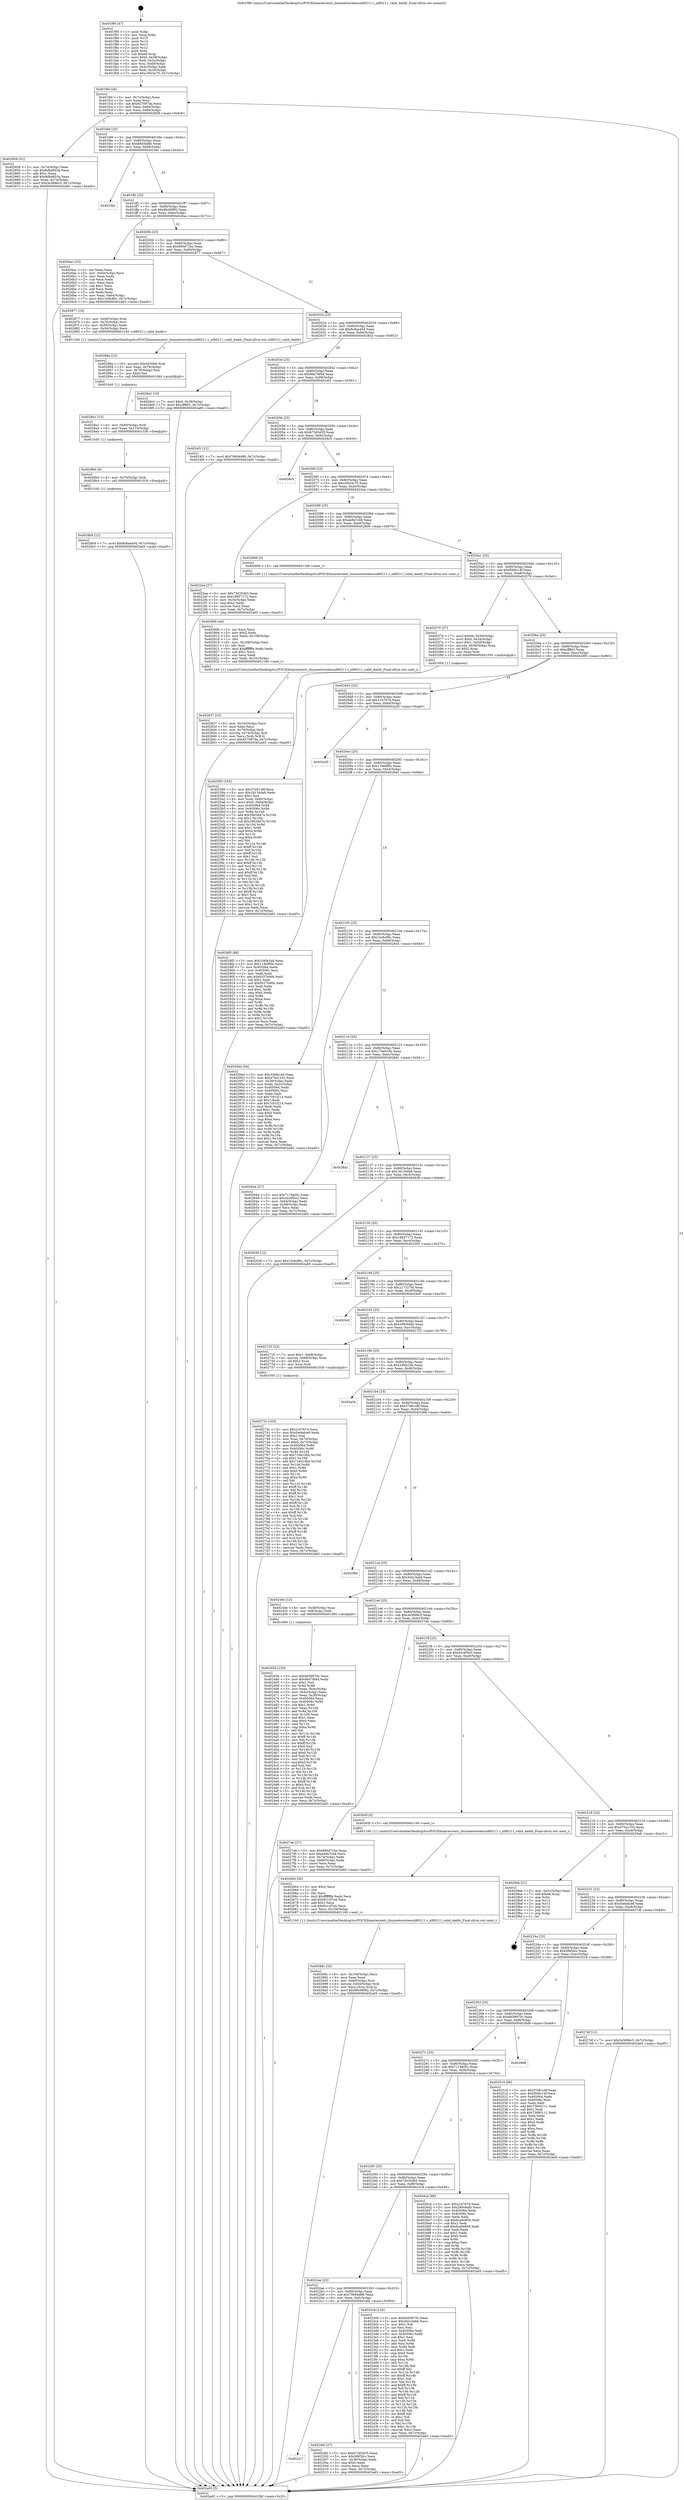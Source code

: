 digraph "0x401f90" {
  label = "0x401f90 (/mnt/c/Users/mathe/Desktop/tcc/POCII/binaries/extr_linuxnetwirelessnl80211.c_nl80211_valid_4addr_Final-ollvm.out::main(0))"
  labelloc = "t"
  node[shape=record]

  Entry [label="",width=0.3,height=0.3,shape=circle,fillcolor=black,style=filled]
  "0x401fbf" [label="{
     0x401fbf [26]\l
     | [instrs]\l
     &nbsp;&nbsp;0x401fbf \<+3\>: mov -0x7c(%rbp),%eax\l
     &nbsp;&nbsp;0x401fc2 \<+2\>: mov %eax,%ecx\l
     &nbsp;&nbsp;0x401fc4 \<+6\>: sub $0x827097da,%ecx\l
     &nbsp;&nbsp;0x401fca \<+3\>: mov %eax,-0x80(%rbp)\l
     &nbsp;&nbsp;0x401fcd \<+6\>: mov %ecx,-0x84(%rbp)\l
     &nbsp;&nbsp;0x401fd3 \<+6\>: je 0000000000402858 \<main+0x8c8\>\l
  }"]
  "0x402858" [label="{
     0x402858 [31]\l
     | [instrs]\l
     &nbsp;&nbsp;0x402858 \<+3\>: mov -0x74(%rbp),%eax\l
     &nbsp;&nbsp;0x40285b \<+5\>: sub $0x8dbd853a,%eax\l
     &nbsp;&nbsp;0x402860 \<+3\>: add $0x1,%eax\l
     &nbsp;&nbsp;0x402863 \<+5\>: add $0x8dbd853a,%eax\l
     &nbsp;&nbsp;0x402868 \<+3\>: mov %eax,-0x74(%rbp)\l
     &nbsp;&nbsp;0x40286b \<+7\>: movl $0x3e3696c5,-0x7c(%rbp)\l
     &nbsp;&nbsp;0x402872 \<+5\>: jmp 0000000000402a65 \<main+0xad5\>\l
  }"]
  "0x401fd9" [label="{
     0x401fd9 [25]\l
     | [instrs]\l
     &nbsp;&nbsp;0x401fd9 \<+5\>: jmp 0000000000401fde \<main+0x4e\>\l
     &nbsp;&nbsp;0x401fde \<+3\>: mov -0x80(%rbp),%eax\l
     &nbsp;&nbsp;0x401fe1 \<+5\>: sub $0x8845fa6b,%eax\l
     &nbsp;&nbsp;0x401fe6 \<+6\>: mov %eax,-0x88(%rbp)\l
     &nbsp;&nbsp;0x401fec \<+6\>: je 00000000004023bc \<main+0x42c\>\l
  }"]
  Exit [label="",width=0.3,height=0.3,shape=circle,fillcolor=black,style=filled,peripheries=2]
  "0x4023bc" [label="{
     0x4023bc\l
  }", style=dashed]
  "0x401ff2" [label="{
     0x401ff2 [25]\l
     | [instrs]\l
     &nbsp;&nbsp;0x401ff2 \<+5\>: jmp 0000000000401ff7 \<main+0x67\>\l
     &nbsp;&nbsp;0x401ff7 \<+3\>: mov -0x80(%rbp),%eax\l
     &nbsp;&nbsp;0x401ffa \<+5\>: sub $0x88c09f92,%eax\l
     &nbsp;&nbsp;0x401fff \<+6\>: mov %eax,-0x8c(%rbp)\l
     &nbsp;&nbsp;0x402005 \<+6\>: je 00000000004026ac \<main+0x71c\>\l
  }"]
  "0x4028b9" [label="{
     0x4028b9 [12]\l
     | [instrs]\l
     &nbsp;&nbsp;0x4028b9 \<+7\>: movl $0x8c8ae404,-0x7c(%rbp)\l
     &nbsp;&nbsp;0x4028c0 \<+5\>: jmp 0000000000402a65 \<main+0xad5\>\l
  }"]
  "0x4026ac" [label="{
     0x4026ac [33]\l
     | [instrs]\l
     &nbsp;&nbsp;0x4026ac \<+2\>: xor %eax,%eax\l
     &nbsp;&nbsp;0x4026ae \<+3\>: mov -0x64(%rbp),%ecx\l
     &nbsp;&nbsp;0x4026b1 \<+2\>: mov %eax,%edx\l
     &nbsp;&nbsp;0x4026b3 \<+2\>: sub %ecx,%edx\l
     &nbsp;&nbsp;0x4026b5 \<+2\>: mov %eax,%ecx\l
     &nbsp;&nbsp;0x4026b7 \<+3\>: sub $0x1,%ecx\l
     &nbsp;&nbsp;0x4026ba \<+2\>: add %ecx,%edx\l
     &nbsp;&nbsp;0x4026bc \<+2\>: sub %edx,%eax\l
     &nbsp;&nbsp;0x4026be \<+3\>: mov %eax,-0x64(%rbp)\l
     &nbsp;&nbsp;0x4026c1 \<+7\>: movl $0x13c6c86c,-0x7c(%rbp)\l
     &nbsp;&nbsp;0x4026c8 \<+5\>: jmp 0000000000402a65 \<main+0xad5\>\l
  }"]
  "0x40200b" [label="{
     0x40200b [25]\l
     | [instrs]\l
     &nbsp;&nbsp;0x40200b \<+5\>: jmp 0000000000402010 \<main+0x80\>\l
     &nbsp;&nbsp;0x402010 \<+3\>: mov -0x80(%rbp),%eax\l
     &nbsp;&nbsp;0x402013 \<+5\>: sub $0x890d71be,%eax\l
     &nbsp;&nbsp;0x402018 \<+6\>: mov %eax,-0x90(%rbp)\l
     &nbsp;&nbsp;0x40201e \<+6\>: je 0000000000402877 \<main+0x8e7\>\l
  }"]
  "0x4028b0" [label="{
     0x4028b0 [9]\l
     | [instrs]\l
     &nbsp;&nbsp;0x4028b0 \<+4\>: mov -0x70(%rbp),%rdi\l
     &nbsp;&nbsp;0x4028b4 \<+5\>: call 0000000000401030 \<free@plt\>\l
     | [calls]\l
     &nbsp;&nbsp;0x401030 \{1\} (unknown)\l
  }"]
  "0x402877" [label="{
     0x402877 [19]\l
     | [instrs]\l
     &nbsp;&nbsp;0x402877 \<+4\>: mov -0x60(%rbp),%rdi\l
     &nbsp;&nbsp;0x40287b \<+4\>: mov -0x70(%rbp),%rsi\l
     &nbsp;&nbsp;0x40287f \<+3\>: mov -0x50(%rbp),%edx\l
     &nbsp;&nbsp;0x402882 \<+3\>: mov -0x54(%rbp),%ecx\l
     &nbsp;&nbsp;0x402885 \<+5\>: call 0000000000401240 \<nl80211_valid_4addr\>\l
     | [calls]\l
     &nbsp;&nbsp;0x401240 \{1\} (/mnt/c/Users/mathe/Desktop/tcc/POCII/binaries/extr_linuxnetwirelessnl80211.c_nl80211_valid_4addr_Final-ollvm.out::nl80211_valid_4addr)\l
  }"]
  "0x402024" [label="{
     0x402024 [25]\l
     | [instrs]\l
     &nbsp;&nbsp;0x402024 \<+5\>: jmp 0000000000402029 \<main+0x99\>\l
     &nbsp;&nbsp;0x402029 \<+3\>: mov -0x80(%rbp),%eax\l
     &nbsp;&nbsp;0x40202c \<+5\>: sub $0x8c8ae404,%eax\l
     &nbsp;&nbsp;0x402031 \<+6\>: mov %eax,-0x94(%rbp)\l
     &nbsp;&nbsp;0x402037 \<+6\>: je 00000000004028e2 \<main+0x952\>\l
  }"]
  "0x4028a1" [label="{
     0x4028a1 [15]\l
     | [instrs]\l
     &nbsp;&nbsp;0x4028a1 \<+4\>: mov -0x60(%rbp),%rdi\l
     &nbsp;&nbsp;0x4028a5 \<+6\>: mov %eax,-0x110(%rbp)\l
     &nbsp;&nbsp;0x4028ab \<+5\>: call 0000000000401030 \<free@plt\>\l
     | [calls]\l
     &nbsp;&nbsp;0x401030 \{1\} (unknown)\l
  }"]
  "0x4028e2" [label="{
     0x4028e2 [19]\l
     | [instrs]\l
     &nbsp;&nbsp;0x4028e2 \<+7\>: movl $0x0,-0x38(%rbp)\l
     &nbsp;&nbsp;0x4028e9 \<+7\>: movl $0xcff863,-0x7c(%rbp)\l
     &nbsp;&nbsp;0x4028f0 \<+5\>: jmp 0000000000402a65 \<main+0xad5\>\l
  }"]
  "0x40203d" [label="{
     0x40203d [25]\l
     | [instrs]\l
     &nbsp;&nbsp;0x40203d \<+5\>: jmp 0000000000402042 \<main+0xb2\>\l
     &nbsp;&nbsp;0x402042 \<+3\>: mov -0x80(%rbp),%eax\l
     &nbsp;&nbsp;0x402045 \<+5\>: sub $0x9bd76f44,%eax\l
     &nbsp;&nbsp;0x40204a \<+6\>: mov %eax,-0x98(%rbp)\l
     &nbsp;&nbsp;0x402050 \<+6\>: je 00000000004024f1 \<main+0x561\>\l
  }"]
  "0x40288a" [label="{
     0x40288a [23]\l
     | [instrs]\l
     &nbsp;&nbsp;0x40288a \<+10\>: movabs $0x4030b6,%rdi\l
     &nbsp;&nbsp;0x402894 \<+3\>: mov %eax,-0x78(%rbp)\l
     &nbsp;&nbsp;0x402897 \<+3\>: mov -0x78(%rbp),%esi\l
     &nbsp;&nbsp;0x40289a \<+2\>: mov $0x0,%al\l
     &nbsp;&nbsp;0x40289c \<+5\>: call 0000000000401040 \<printf@plt\>\l
     | [calls]\l
     &nbsp;&nbsp;0x401040 \{1\} (unknown)\l
  }"]
  "0x4024f1" [label="{
     0x4024f1 [12]\l
     | [instrs]\l
     &nbsp;&nbsp;0x4024f1 \<+7\>: movl $0x79694d86,-0x7c(%rbp)\l
     &nbsp;&nbsp;0x4024f8 \<+5\>: jmp 0000000000402a65 \<main+0xad5\>\l
  }"]
  "0x402056" [label="{
     0x402056 [25]\l
     | [instrs]\l
     &nbsp;&nbsp;0x402056 \<+5\>: jmp 000000000040205b \<main+0xcb\>\l
     &nbsp;&nbsp;0x40205b \<+3\>: mov -0x80(%rbp),%eax\l
     &nbsp;&nbsp;0x40205e \<+5\>: sub $0xb7263d35,%eax\l
     &nbsp;&nbsp;0x402063 \<+6\>: mov %eax,-0x9c(%rbp)\l
     &nbsp;&nbsp;0x402069 \<+6\>: je 00000000004028c5 \<main+0x935\>\l
  }"]
  "0x402837" [label="{
     0x402837 [33]\l
     | [instrs]\l
     &nbsp;&nbsp;0x402837 \<+6\>: mov -0x10c(%rbp),%ecx\l
     &nbsp;&nbsp;0x40283d \<+3\>: imul %eax,%ecx\l
     &nbsp;&nbsp;0x402840 \<+4\>: mov -0x70(%rbp),%rdi\l
     &nbsp;&nbsp;0x402844 \<+4\>: movslq -0x74(%rbp),%r8\l
     &nbsp;&nbsp;0x402848 \<+4\>: mov %ecx,(%rdi,%r8,4)\l
     &nbsp;&nbsp;0x40284c \<+7\>: movl $0x827097da,-0x7c(%rbp)\l
     &nbsp;&nbsp;0x402853 \<+5\>: jmp 0000000000402a65 \<main+0xad5\>\l
  }"]
  "0x4028c5" [label="{
     0x4028c5\l
  }", style=dashed]
  "0x40206f" [label="{
     0x40206f [25]\l
     | [instrs]\l
     &nbsp;&nbsp;0x40206f \<+5\>: jmp 0000000000402074 \<main+0xe4\>\l
     &nbsp;&nbsp;0x402074 \<+3\>: mov -0x80(%rbp),%eax\l
     &nbsp;&nbsp;0x402077 \<+5\>: sub $0xc5624c70,%eax\l
     &nbsp;&nbsp;0x40207c \<+6\>: mov %eax,-0xa0(%rbp)\l
     &nbsp;&nbsp;0x402082 \<+6\>: je 00000000004022ea \<main+0x35a\>\l
  }"]
  "0x40280b" [label="{
     0x40280b [44]\l
     | [instrs]\l
     &nbsp;&nbsp;0x40280b \<+2\>: xor %ecx,%ecx\l
     &nbsp;&nbsp;0x40280d \<+5\>: mov $0x2,%edx\l
     &nbsp;&nbsp;0x402812 \<+6\>: mov %edx,-0x108(%rbp)\l
     &nbsp;&nbsp;0x402818 \<+1\>: cltd\l
     &nbsp;&nbsp;0x402819 \<+6\>: mov -0x108(%rbp),%esi\l
     &nbsp;&nbsp;0x40281f \<+2\>: idiv %esi\l
     &nbsp;&nbsp;0x402821 \<+6\>: imul $0xfffffffe,%edx,%edx\l
     &nbsp;&nbsp;0x402827 \<+3\>: sub $0x1,%ecx\l
     &nbsp;&nbsp;0x40282a \<+2\>: sub %ecx,%edx\l
     &nbsp;&nbsp;0x40282c \<+6\>: mov %edx,-0x10c(%rbp)\l
     &nbsp;&nbsp;0x402832 \<+5\>: call 0000000000401160 \<next_i\>\l
     | [calls]\l
     &nbsp;&nbsp;0x401160 \{1\} (/mnt/c/Users/mathe/Desktop/tcc/POCII/binaries/extr_linuxnetwirelessnl80211.c_nl80211_valid_4addr_Final-ollvm.out::next_i)\l
  }"]
  "0x4022ea" [label="{
     0x4022ea [27]\l
     | [instrs]\l
     &nbsp;&nbsp;0x4022ea \<+5\>: mov $0x73035d63,%eax\l
     &nbsp;&nbsp;0x4022ef \<+5\>: mov $0x18857172,%ecx\l
     &nbsp;&nbsp;0x4022f4 \<+3\>: mov -0x34(%rbp),%edx\l
     &nbsp;&nbsp;0x4022f7 \<+3\>: cmp $0x2,%edx\l
     &nbsp;&nbsp;0x4022fa \<+3\>: cmovne %ecx,%eax\l
     &nbsp;&nbsp;0x4022fd \<+3\>: mov %eax,-0x7c(%rbp)\l
     &nbsp;&nbsp;0x402300 \<+5\>: jmp 0000000000402a65 \<main+0xad5\>\l
  }"]
  "0x402088" [label="{
     0x402088 [25]\l
     | [instrs]\l
     &nbsp;&nbsp;0x402088 \<+5\>: jmp 000000000040208d \<main+0xfd\>\l
     &nbsp;&nbsp;0x40208d \<+3\>: mov -0x80(%rbp),%eax\l
     &nbsp;&nbsp;0x402090 \<+5\>: sub $0xee9a7c48,%eax\l
     &nbsp;&nbsp;0x402095 \<+6\>: mov %eax,-0xa4(%rbp)\l
     &nbsp;&nbsp;0x40209b \<+6\>: je 0000000000402806 \<main+0x876\>\l
  }"]
  "0x402a65" [label="{
     0x402a65 [5]\l
     | [instrs]\l
     &nbsp;&nbsp;0x402a65 \<+5\>: jmp 0000000000401fbf \<main+0x2f\>\l
  }"]
  "0x401f90" [label="{
     0x401f90 [47]\l
     | [instrs]\l
     &nbsp;&nbsp;0x401f90 \<+1\>: push %rbp\l
     &nbsp;&nbsp;0x401f91 \<+3\>: mov %rsp,%rbp\l
     &nbsp;&nbsp;0x401f94 \<+2\>: push %r15\l
     &nbsp;&nbsp;0x401f96 \<+2\>: push %r14\l
     &nbsp;&nbsp;0x401f98 \<+2\>: push %r13\l
     &nbsp;&nbsp;0x401f9a \<+2\>: push %r12\l
     &nbsp;&nbsp;0x401f9c \<+1\>: push %rbx\l
     &nbsp;&nbsp;0x401f9d \<+7\>: sub $0xe8,%rsp\l
     &nbsp;&nbsp;0x401fa4 \<+7\>: movl $0x0,-0x38(%rbp)\l
     &nbsp;&nbsp;0x401fab \<+3\>: mov %edi,-0x3c(%rbp)\l
     &nbsp;&nbsp;0x401fae \<+4\>: mov %rsi,-0x48(%rbp)\l
     &nbsp;&nbsp;0x401fb2 \<+3\>: mov -0x3c(%rbp),%edi\l
     &nbsp;&nbsp;0x401fb5 \<+3\>: mov %edi,-0x34(%rbp)\l
     &nbsp;&nbsp;0x401fb8 \<+7\>: movl $0xc5624c70,-0x7c(%rbp)\l
  }"]
  "0x40273c" [label="{
     0x40273c [163]\l
     | [instrs]\l
     &nbsp;&nbsp;0x40273c \<+5\>: mov $0x21b7674,%ecx\l
     &nbsp;&nbsp;0x402741 \<+5\>: mov $0x5eebdce6,%edx\l
     &nbsp;&nbsp;0x402746 \<+3\>: mov $0x1,%sil\l
     &nbsp;&nbsp;0x402749 \<+4\>: mov %rax,-0x70(%rbp)\l
     &nbsp;&nbsp;0x40274d \<+7\>: movl $0x0,-0x74(%rbp)\l
     &nbsp;&nbsp;0x402754 \<+8\>: mov 0x405064,%r8d\l
     &nbsp;&nbsp;0x40275c \<+8\>: mov 0x40506c,%r9d\l
     &nbsp;&nbsp;0x402764 \<+3\>: mov %r8d,%r10d\l
     &nbsp;&nbsp;0x402767 \<+7\>: sub $0x716e10b4,%r10d\l
     &nbsp;&nbsp;0x40276e \<+4\>: sub $0x1,%r10d\l
     &nbsp;&nbsp;0x402772 \<+7\>: add $0x716e10b4,%r10d\l
     &nbsp;&nbsp;0x402779 \<+4\>: imul %r10d,%r8d\l
     &nbsp;&nbsp;0x40277d \<+4\>: and $0x1,%r8d\l
     &nbsp;&nbsp;0x402781 \<+4\>: cmp $0x0,%r8d\l
     &nbsp;&nbsp;0x402785 \<+4\>: sete %r11b\l
     &nbsp;&nbsp;0x402789 \<+4\>: cmp $0xa,%r9d\l
     &nbsp;&nbsp;0x40278d \<+3\>: setl %bl\l
     &nbsp;&nbsp;0x402790 \<+3\>: mov %r11b,%r14b\l
     &nbsp;&nbsp;0x402793 \<+4\>: xor $0xff,%r14b\l
     &nbsp;&nbsp;0x402797 \<+3\>: mov %bl,%r15b\l
     &nbsp;&nbsp;0x40279a \<+4\>: xor $0xff,%r15b\l
     &nbsp;&nbsp;0x40279e \<+4\>: xor $0x1,%sil\l
     &nbsp;&nbsp;0x4027a2 \<+3\>: mov %r14b,%r12b\l
     &nbsp;&nbsp;0x4027a5 \<+4\>: and $0xff,%r12b\l
     &nbsp;&nbsp;0x4027a9 \<+3\>: and %sil,%r11b\l
     &nbsp;&nbsp;0x4027ac \<+3\>: mov %r15b,%r13b\l
     &nbsp;&nbsp;0x4027af \<+4\>: and $0xff,%r13b\l
     &nbsp;&nbsp;0x4027b3 \<+3\>: and %sil,%bl\l
     &nbsp;&nbsp;0x4027b6 \<+3\>: or %r11b,%r12b\l
     &nbsp;&nbsp;0x4027b9 \<+3\>: or %bl,%r13b\l
     &nbsp;&nbsp;0x4027bc \<+3\>: xor %r13b,%r12b\l
     &nbsp;&nbsp;0x4027bf \<+3\>: or %r15b,%r14b\l
     &nbsp;&nbsp;0x4027c2 \<+4\>: xor $0xff,%r14b\l
     &nbsp;&nbsp;0x4027c6 \<+4\>: or $0x1,%sil\l
     &nbsp;&nbsp;0x4027ca \<+3\>: and %sil,%r14b\l
     &nbsp;&nbsp;0x4027cd \<+3\>: or %r14b,%r12b\l
     &nbsp;&nbsp;0x4027d0 \<+4\>: test $0x1,%r12b\l
     &nbsp;&nbsp;0x4027d4 \<+3\>: cmovne %edx,%ecx\l
     &nbsp;&nbsp;0x4027d7 \<+3\>: mov %ecx,-0x7c(%rbp)\l
     &nbsp;&nbsp;0x4027da \<+5\>: jmp 0000000000402a65 \<main+0xad5\>\l
  }"]
  "0x402806" [label="{
     0x402806 [5]\l
     | [instrs]\l
     &nbsp;&nbsp;0x402806 \<+5\>: call 0000000000401160 \<next_i\>\l
     | [calls]\l
     &nbsp;&nbsp;0x401160 \{1\} (/mnt/c/Users/mathe/Desktop/tcc/POCII/binaries/extr_linuxnetwirelessnl80211.c_nl80211_valid_4addr_Final-ollvm.out::next_i)\l
  }"]
  "0x4020a1" [label="{
     0x4020a1 [25]\l
     | [instrs]\l
     &nbsp;&nbsp;0x4020a1 \<+5\>: jmp 00000000004020a6 \<main+0x116\>\l
     &nbsp;&nbsp;0x4020a6 \<+3\>: mov -0x80(%rbp),%eax\l
     &nbsp;&nbsp;0x4020a9 \<+5\>: sub $0xf569c14f,%eax\l
     &nbsp;&nbsp;0x4020ae \<+6\>: mov %eax,-0xa8(%rbp)\l
     &nbsp;&nbsp;0x4020b4 \<+6\>: je 0000000000402570 \<main+0x5e0\>\l
  }"]
  "0x40268c" [label="{
     0x40268c [32]\l
     | [instrs]\l
     &nbsp;&nbsp;0x40268c \<+6\>: mov -0x104(%rbp),%ecx\l
     &nbsp;&nbsp;0x402692 \<+3\>: imul %eax,%ecx\l
     &nbsp;&nbsp;0x402695 \<+4\>: mov -0x60(%rbp),%rsi\l
     &nbsp;&nbsp;0x402699 \<+4\>: movslq -0x64(%rbp),%rdi\l
     &nbsp;&nbsp;0x40269d \<+3\>: mov %ecx,(%rsi,%rdi,4)\l
     &nbsp;&nbsp;0x4026a0 \<+7\>: movl $0x88c09f92,-0x7c(%rbp)\l
     &nbsp;&nbsp;0x4026a7 \<+5\>: jmp 0000000000402a65 \<main+0xad5\>\l
  }"]
  "0x402570" [label="{
     0x402570 [37]\l
     | [instrs]\l
     &nbsp;&nbsp;0x402570 \<+7\>: movl $0x64,-0x50(%rbp)\l
     &nbsp;&nbsp;0x402577 \<+7\>: movl $0x0,-0x54(%rbp)\l
     &nbsp;&nbsp;0x40257e \<+7\>: movl $0x1,-0x58(%rbp)\l
     &nbsp;&nbsp;0x402585 \<+4\>: movslq -0x58(%rbp),%rax\l
     &nbsp;&nbsp;0x402589 \<+4\>: shl $0x2,%rax\l
     &nbsp;&nbsp;0x40258d \<+3\>: mov %rax,%rdi\l
     &nbsp;&nbsp;0x402590 \<+5\>: call 0000000000401050 \<malloc@plt\>\l
     | [calls]\l
     &nbsp;&nbsp;0x401050 \{1\} (unknown)\l
  }"]
  "0x4020ba" [label="{
     0x4020ba [25]\l
     | [instrs]\l
     &nbsp;&nbsp;0x4020ba \<+5\>: jmp 00000000004020bf \<main+0x12f\>\l
     &nbsp;&nbsp;0x4020bf \<+3\>: mov -0x80(%rbp),%eax\l
     &nbsp;&nbsp;0x4020c2 \<+5\>: sub $0xcff863,%eax\l
     &nbsp;&nbsp;0x4020c7 \<+6\>: mov %eax,-0xac(%rbp)\l
     &nbsp;&nbsp;0x4020cd \<+6\>: je 00000000004028f5 \<main+0x965\>\l
  }"]
  "0x402664" [label="{
     0x402664 [40]\l
     | [instrs]\l
     &nbsp;&nbsp;0x402664 \<+5\>: mov $0x2,%ecx\l
     &nbsp;&nbsp;0x402669 \<+1\>: cltd\l
     &nbsp;&nbsp;0x40266a \<+2\>: idiv %ecx\l
     &nbsp;&nbsp;0x40266c \<+6\>: imul $0xfffffffe,%edx,%ecx\l
     &nbsp;&nbsp;0x402672 \<+6\>: add $0x9c1cf7a4,%ecx\l
     &nbsp;&nbsp;0x402678 \<+3\>: add $0x1,%ecx\l
     &nbsp;&nbsp;0x40267b \<+6\>: sub $0x9c1cf7a4,%ecx\l
     &nbsp;&nbsp;0x402681 \<+6\>: mov %ecx,-0x104(%rbp)\l
     &nbsp;&nbsp;0x402687 \<+5\>: call 0000000000401160 \<next_i\>\l
     | [calls]\l
     &nbsp;&nbsp;0x401160 \{1\} (/mnt/c/Users/mathe/Desktop/tcc/POCII/binaries/extr_linuxnetwirelessnl80211.c_nl80211_valid_4addr_Final-ollvm.out::next_i)\l
  }"]
  "0x4028f5" [label="{
     0x4028f5 [88]\l
     | [instrs]\l
     &nbsp;&nbsp;0x4028f5 \<+5\>: mov $0x336fa1bb,%eax\l
     &nbsp;&nbsp;0x4028fa \<+5\>: mov $0x119e9f5e,%ecx\l
     &nbsp;&nbsp;0x4028ff \<+7\>: mov 0x405064,%edx\l
     &nbsp;&nbsp;0x402906 \<+7\>: mov 0x40506c,%esi\l
     &nbsp;&nbsp;0x40290d \<+2\>: mov %edx,%edi\l
     &nbsp;&nbsp;0x40290f \<+6\>: add $0x9337b90b,%edi\l
     &nbsp;&nbsp;0x402915 \<+3\>: sub $0x1,%edi\l
     &nbsp;&nbsp;0x402918 \<+6\>: sub $0x9337b90b,%edi\l
     &nbsp;&nbsp;0x40291e \<+3\>: imul %edi,%edx\l
     &nbsp;&nbsp;0x402921 \<+3\>: and $0x1,%edx\l
     &nbsp;&nbsp;0x402924 \<+3\>: cmp $0x0,%edx\l
     &nbsp;&nbsp;0x402927 \<+4\>: sete %r8b\l
     &nbsp;&nbsp;0x40292b \<+3\>: cmp $0xa,%esi\l
     &nbsp;&nbsp;0x40292e \<+4\>: setl %r9b\l
     &nbsp;&nbsp;0x402932 \<+3\>: mov %r8b,%r10b\l
     &nbsp;&nbsp;0x402935 \<+3\>: and %r9b,%r10b\l
     &nbsp;&nbsp;0x402938 \<+3\>: xor %r9b,%r8b\l
     &nbsp;&nbsp;0x40293b \<+3\>: or %r8b,%r10b\l
     &nbsp;&nbsp;0x40293e \<+4\>: test $0x1,%r10b\l
     &nbsp;&nbsp;0x402942 \<+3\>: cmovne %ecx,%eax\l
     &nbsp;&nbsp;0x402945 \<+3\>: mov %eax,-0x7c(%rbp)\l
     &nbsp;&nbsp;0x402948 \<+5\>: jmp 0000000000402a65 \<main+0xad5\>\l
  }"]
  "0x4020d3" [label="{
     0x4020d3 [25]\l
     | [instrs]\l
     &nbsp;&nbsp;0x4020d3 \<+5\>: jmp 00000000004020d8 \<main+0x148\>\l
     &nbsp;&nbsp;0x4020d8 \<+3\>: mov -0x80(%rbp),%eax\l
     &nbsp;&nbsp;0x4020db \<+5\>: sub $0x21b7674,%eax\l
     &nbsp;&nbsp;0x4020e0 \<+6\>: mov %eax,-0xb0(%rbp)\l
     &nbsp;&nbsp;0x4020e6 \<+6\>: je 0000000000402a30 \<main+0xaa0\>\l
  }"]
  "0x402595" [label="{
     0x402595 [163]\l
     | [instrs]\l
     &nbsp;&nbsp;0x402595 \<+5\>: mov $0x37e81c8f,%ecx\l
     &nbsp;&nbsp;0x40259a \<+5\>: mov $0x181340a9,%edx\l
     &nbsp;&nbsp;0x40259f \<+3\>: mov $0x1,%sil\l
     &nbsp;&nbsp;0x4025a2 \<+4\>: mov %rax,-0x60(%rbp)\l
     &nbsp;&nbsp;0x4025a6 \<+7\>: movl $0x0,-0x64(%rbp)\l
     &nbsp;&nbsp;0x4025ad \<+8\>: mov 0x405064,%r8d\l
     &nbsp;&nbsp;0x4025b5 \<+8\>: mov 0x40506c,%r9d\l
     &nbsp;&nbsp;0x4025bd \<+3\>: mov %r8d,%r10d\l
     &nbsp;&nbsp;0x4025c0 \<+7\>: add $0x39d3dd7a,%r10d\l
     &nbsp;&nbsp;0x4025c7 \<+4\>: sub $0x1,%r10d\l
     &nbsp;&nbsp;0x4025cb \<+7\>: sub $0x39d3dd7a,%r10d\l
     &nbsp;&nbsp;0x4025d2 \<+4\>: imul %r10d,%r8d\l
     &nbsp;&nbsp;0x4025d6 \<+4\>: and $0x1,%r8d\l
     &nbsp;&nbsp;0x4025da \<+4\>: cmp $0x0,%r8d\l
     &nbsp;&nbsp;0x4025de \<+4\>: sete %r11b\l
     &nbsp;&nbsp;0x4025e2 \<+4\>: cmp $0xa,%r9d\l
     &nbsp;&nbsp;0x4025e6 \<+3\>: setl %bl\l
     &nbsp;&nbsp;0x4025e9 \<+3\>: mov %r11b,%r14b\l
     &nbsp;&nbsp;0x4025ec \<+4\>: xor $0xff,%r14b\l
     &nbsp;&nbsp;0x4025f0 \<+3\>: mov %bl,%r15b\l
     &nbsp;&nbsp;0x4025f3 \<+4\>: xor $0xff,%r15b\l
     &nbsp;&nbsp;0x4025f7 \<+4\>: xor $0x1,%sil\l
     &nbsp;&nbsp;0x4025fb \<+3\>: mov %r14b,%r12b\l
     &nbsp;&nbsp;0x4025fe \<+4\>: and $0xff,%r12b\l
     &nbsp;&nbsp;0x402602 \<+3\>: and %sil,%r11b\l
     &nbsp;&nbsp;0x402605 \<+3\>: mov %r15b,%r13b\l
     &nbsp;&nbsp;0x402608 \<+4\>: and $0xff,%r13b\l
     &nbsp;&nbsp;0x40260c \<+3\>: and %sil,%bl\l
     &nbsp;&nbsp;0x40260f \<+3\>: or %r11b,%r12b\l
     &nbsp;&nbsp;0x402612 \<+3\>: or %bl,%r13b\l
     &nbsp;&nbsp;0x402615 \<+3\>: xor %r13b,%r12b\l
     &nbsp;&nbsp;0x402618 \<+3\>: or %r15b,%r14b\l
     &nbsp;&nbsp;0x40261b \<+4\>: xor $0xff,%r14b\l
     &nbsp;&nbsp;0x40261f \<+4\>: or $0x1,%sil\l
     &nbsp;&nbsp;0x402623 \<+3\>: and %sil,%r14b\l
     &nbsp;&nbsp;0x402626 \<+3\>: or %r14b,%r12b\l
     &nbsp;&nbsp;0x402629 \<+4\>: test $0x1,%r12b\l
     &nbsp;&nbsp;0x40262d \<+3\>: cmovne %edx,%ecx\l
     &nbsp;&nbsp;0x402630 \<+3\>: mov %ecx,-0x7c(%rbp)\l
     &nbsp;&nbsp;0x402633 \<+5\>: jmp 0000000000402a65 \<main+0xad5\>\l
  }"]
  "0x402a30" [label="{
     0x402a30\l
  }", style=dashed]
  "0x4020ec" [label="{
     0x4020ec [25]\l
     | [instrs]\l
     &nbsp;&nbsp;0x4020ec \<+5\>: jmp 00000000004020f1 \<main+0x161\>\l
     &nbsp;&nbsp;0x4020f1 \<+3\>: mov -0x80(%rbp),%eax\l
     &nbsp;&nbsp;0x4020f4 \<+5\>: sub $0x119e9f5e,%eax\l
     &nbsp;&nbsp;0x4020f9 \<+6\>: mov %eax,-0xb4(%rbp)\l
     &nbsp;&nbsp;0x4020ff \<+6\>: je 000000000040294d \<main+0x9bd\>\l
  }"]
  "0x4022c7" [label="{
     0x4022c7\l
  }", style=dashed]
  "0x40294d" [label="{
     0x40294d [94]\l
     | [instrs]\l
     &nbsp;&nbsp;0x40294d \<+5\>: mov $0x336fa1bb,%eax\l
     &nbsp;&nbsp;0x402952 \<+5\>: mov $0x470a1332,%ecx\l
     &nbsp;&nbsp;0x402957 \<+3\>: mov -0x38(%rbp),%edx\l
     &nbsp;&nbsp;0x40295a \<+3\>: mov %edx,-0x2c(%rbp)\l
     &nbsp;&nbsp;0x40295d \<+7\>: mov 0x405064,%edx\l
     &nbsp;&nbsp;0x402964 \<+7\>: mov 0x40506c,%esi\l
     &nbsp;&nbsp;0x40296b \<+2\>: mov %edx,%edi\l
     &nbsp;&nbsp;0x40296d \<+6\>: sub $0x7c91f214,%edi\l
     &nbsp;&nbsp;0x402973 \<+3\>: sub $0x1,%edi\l
     &nbsp;&nbsp;0x402976 \<+6\>: add $0x7c91f214,%edi\l
     &nbsp;&nbsp;0x40297c \<+3\>: imul %edi,%edx\l
     &nbsp;&nbsp;0x40297f \<+3\>: and $0x1,%edx\l
     &nbsp;&nbsp;0x402982 \<+3\>: cmp $0x0,%edx\l
     &nbsp;&nbsp;0x402985 \<+4\>: sete %r8b\l
     &nbsp;&nbsp;0x402989 \<+3\>: cmp $0xa,%esi\l
     &nbsp;&nbsp;0x40298c \<+4\>: setl %r9b\l
     &nbsp;&nbsp;0x402990 \<+3\>: mov %r8b,%r10b\l
     &nbsp;&nbsp;0x402993 \<+3\>: and %r9b,%r10b\l
     &nbsp;&nbsp;0x402996 \<+3\>: xor %r9b,%r8b\l
     &nbsp;&nbsp;0x402999 \<+3\>: or %r8b,%r10b\l
     &nbsp;&nbsp;0x40299c \<+4\>: test $0x1,%r10b\l
     &nbsp;&nbsp;0x4029a0 \<+3\>: cmovne %ecx,%eax\l
     &nbsp;&nbsp;0x4029a3 \<+3\>: mov %eax,-0x7c(%rbp)\l
     &nbsp;&nbsp;0x4029a6 \<+5\>: jmp 0000000000402a65 \<main+0xad5\>\l
  }"]
  "0x402105" [label="{
     0x402105 [25]\l
     | [instrs]\l
     &nbsp;&nbsp;0x402105 \<+5\>: jmp 000000000040210a \<main+0x17a\>\l
     &nbsp;&nbsp;0x40210a \<+3\>: mov -0x80(%rbp),%eax\l
     &nbsp;&nbsp;0x40210d \<+5\>: sub $0x13c6c86c,%eax\l
     &nbsp;&nbsp;0x402112 \<+6\>: mov %eax,-0xb8(%rbp)\l
     &nbsp;&nbsp;0x402118 \<+6\>: je 0000000000402644 \<main+0x6b4\>\l
  }"]
  "0x4024fd" [label="{
     0x4024fd [27]\l
     | [instrs]\l
     &nbsp;&nbsp;0x4024fd \<+5\>: mov $0xb7263d35,%eax\l
     &nbsp;&nbsp;0x402502 \<+5\>: mov $0x5f6f2fcc,%ecx\l
     &nbsp;&nbsp;0x402507 \<+3\>: mov -0x30(%rbp),%edx\l
     &nbsp;&nbsp;0x40250a \<+3\>: cmp $0x0,%edx\l
     &nbsp;&nbsp;0x40250d \<+3\>: cmove %ecx,%eax\l
     &nbsp;&nbsp;0x402510 \<+3\>: mov %eax,-0x7c(%rbp)\l
     &nbsp;&nbsp;0x402513 \<+5\>: jmp 0000000000402a65 \<main+0xad5\>\l
  }"]
  "0x402644" [label="{
     0x402644 [27]\l
     | [instrs]\l
     &nbsp;&nbsp;0x402644 \<+5\>: mov $0x7119a05c,%eax\l
     &nbsp;&nbsp;0x402649 \<+5\>: mov $0x42c9f5e3,%ecx\l
     &nbsp;&nbsp;0x40264e \<+3\>: mov -0x64(%rbp),%edx\l
     &nbsp;&nbsp;0x402651 \<+3\>: cmp -0x58(%rbp),%edx\l
     &nbsp;&nbsp;0x402654 \<+3\>: cmovl %ecx,%eax\l
     &nbsp;&nbsp;0x402657 \<+3\>: mov %eax,-0x7c(%rbp)\l
     &nbsp;&nbsp;0x40265a \<+5\>: jmp 0000000000402a65 \<main+0xad5\>\l
  }"]
  "0x40211e" [label="{
     0x40211e [25]\l
     | [instrs]\l
     &nbsp;&nbsp;0x40211e \<+5\>: jmp 0000000000402123 \<main+0x193\>\l
     &nbsp;&nbsp;0x402123 \<+3\>: mov -0x80(%rbp),%eax\l
     &nbsp;&nbsp;0x402126 \<+5\>: sub $0x17de618e,%eax\l
     &nbsp;&nbsp;0x40212b \<+6\>: mov %eax,-0xbc(%rbp)\l
     &nbsp;&nbsp;0x402131 \<+6\>: je 00000000004028d1 \<main+0x941\>\l
  }"]
  "0x40245b" [label="{
     0x40245b [150]\l
     | [instrs]\l
     &nbsp;&nbsp;0x40245b \<+5\>: mov $0x6659970c,%ecx\l
     &nbsp;&nbsp;0x402460 \<+5\>: mov $0x9bd76f44,%edx\l
     &nbsp;&nbsp;0x402465 \<+3\>: mov $0x1,%sil\l
     &nbsp;&nbsp;0x402468 \<+3\>: xor %r8d,%r8d\l
     &nbsp;&nbsp;0x40246b \<+3\>: mov %eax,-0x4c(%rbp)\l
     &nbsp;&nbsp;0x40246e \<+3\>: mov -0x4c(%rbp),%eax\l
     &nbsp;&nbsp;0x402471 \<+3\>: mov %eax,-0x30(%rbp)\l
     &nbsp;&nbsp;0x402474 \<+7\>: mov 0x405064,%eax\l
     &nbsp;&nbsp;0x40247b \<+8\>: mov 0x40506c,%r9d\l
     &nbsp;&nbsp;0x402483 \<+4\>: sub $0x1,%r8d\l
     &nbsp;&nbsp;0x402487 \<+3\>: mov %eax,%r10d\l
     &nbsp;&nbsp;0x40248a \<+3\>: add %r8d,%r10d\l
     &nbsp;&nbsp;0x40248d \<+4\>: imul %r10d,%eax\l
     &nbsp;&nbsp;0x402491 \<+3\>: and $0x1,%eax\l
     &nbsp;&nbsp;0x402494 \<+3\>: cmp $0x0,%eax\l
     &nbsp;&nbsp;0x402497 \<+4\>: sete %r11b\l
     &nbsp;&nbsp;0x40249b \<+4\>: cmp $0xa,%r9d\l
     &nbsp;&nbsp;0x40249f \<+3\>: setl %bl\l
     &nbsp;&nbsp;0x4024a2 \<+3\>: mov %r11b,%r14b\l
     &nbsp;&nbsp;0x4024a5 \<+4\>: xor $0xff,%r14b\l
     &nbsp;&nbsp;0x4024a9 \<+3\>: mov %bl,%r15b\l
     &nbsp;&nbsp;0x4024ac \<+4\>: xor $0xff,%r15b\l
     &nbsp;&nbsp;0x4024b0 \<+4\>: xor $0x0,%sil\l
     &nbsp;&nbsp;0x4024b4 \<+3\>: mov %r14b,%r12b\l
     &nbsp;&nbsp;0x4024b7 \<+4\>: and $0x0,%r12b\l
     &nbsp;&nbsp;0x4024bb \<+3\>: and %sil,%r11b\l
     &nbsp;&nbsp;0x4024be \<+3\>: mov %r15b,%r13b\l
     &nbsp;&nbsp;0x4024c1 \<+4\>: and $0x0,%r13b\l
     &nbsp;&nbsp;0x4024c5 \<+3\>: and %sil,%bl\l
     &nbsp;&nbsp;0x4024c8 \<+3\>: or %r11b,%r12b\l
     &nbsp;&nbsp;0x4024cb \<+3\>: or %bl,%r13b\l
     &nbsp;&nbsp;0x4024ce \<+3\>: xor %r13b,%r12b\l
     &nbsp;&nbsp;0x4024d1 \<+3\>: or %r15b,%r14b\l
     &nbsp;&nbsp;0x4024d4 \<+4\>: xor $0xff,%r14b\l
     &nbsp;&nbsp;0x4024d8 \<+4\>: or $0x0,%sil\l
     &nbsp;&nbsp;0x4024dc \<+3\>: and %sil,%r14b\l
     &nbsp;&nbsp;0x4024df \<+3\>: or %r14b,%r12b\l
     &nbsp;&nbsp;0x4024e2 \<+4\>: test $0x1,%r12b\l
     &nbsp;&nbsp;0x4024e6 \<+3\>: cmovne %edx,%ecx\l
     &nbsp;&nbsp;0x4024e9 \<+3\>: mov %ecx,-0x7c(%rbp)\l
     &nbsp;&nbsp;0x4024ec \<+5\>: jmp 0000000000402a65 \<main+0xad5\>\l
  }"]
  "0x4028d1" [label="{
     0x4028d1\l
  }", style=dashed]
  "0x402137" [label="{
     0x402137 [25]\l
     | [instrs]\l
     &nbsp;&nbsp;0x402137 \<+5\>: jmp 000000000040213c \<main+0x1ac\>\l
     &nbsp;&nbsp;0x40213c \<+3\>: mov -0x80(%rbp),%eax\l
     &nbsp;&nbsp;0x40213f \<+5\>: sub $0x181340a9,%eax\l
     &nbsp;&nbsp;0x402144 \<+6\>: mov %eax,-0xc0(%rbp)\l
     &nbsp;&nbsp;0x40214a \<+6\>: je 0000000000402638 \<main+0x6a8\>\l
  }"]
  "0x4022ae" [label="{
     0x4022ae [25]\l
     | [instrs]\l
     &nbsp;&nbsp;0x4022ae \<+5\>: jmp 00000000004022b3 \<main+0x323\>\l
     &nbsp;&nbsp;0x4022b3 \<+3\>: mov -0x80(%rbp),%eax\l
     &nbsp;&nbsp;0x4022b6 \<+5\>: sub $0x79694d86,%eax\l
     &nbsp;&nbsp;0x4022bb \<+6\>: mov %eax,-0xfc(%rbp)\l
     &nbsp;&nbsp;0x4022c1 \<+6\>: je 00000000004024fd \<main+0x56d\>\l
  }"]
  "0x402638" [label="{
     0x402638 [12]\l
     | [instrs]\l
     &nbsp;&nbsp;0x402638 \<+7\>: movl $0x13c6c86c,-0x7c(%rbp)\l
     &nbsp;&nbsp;0x40263f \<+5\>: jmp 0000000000402a65 \<main+0xad5\>\l
  }"]
  "0x402150" [label="{
     0x402150 [25]\l
     | [instrs]\l
     &nbsp;&nbsp;0x402150 \<+5\>: jmp 0000000000402155 \<main+0x1c5\>\l
     &nbsp;&nbsp;0x402155 \<+3\>: mov -0x80(%rbp),%eax\l
     &nbsp;&nbsp;0x402158 \<+5\>: sub $0x18857172,%eax\l
     &nbsp;&nbsp;0x40215d \<+6\>: mov %eax,-0xc4(%rbp)\l
     &nbsp;&nbsp;0x402163 \<+6\>: je 0000000000402305 \<main+0x375\>\l
  }"]
  "0x4023c8" [label="{
     0x4023c8 [134]\l
     | [instrs]\l
     &nbsp;&nbsp;0x4023c8 \<+5\>: mov $0x6659970c,%eax\l
     &nbsp;&nbsp;0x4023cd \<+5\>: mov $0x3d2c3eb6,%ecx\l
     &nbsp;&nbsp;0x4023d2 \<+2\>: mov $0x1,%dl\l
     &nbsp;&nbsp;0x4023d4 \<+2\>: xor %esi,%esi\l
     &nbsp;&nbsp;0x4023d6 \<+7\>: mov 0x405064,%edi\l
     &nbsp;&nbsp;0x4023dd \<+8\>: mov 0x40506c,%r8d\l
     &nbsp;&nbsp;0x4023e5 \<+3\>: sub $0x1,%esi\l
     &nbsp;&nbsp;0x4023e8 \<+3\>: mov %edi,%r9d\l
     &nbsp;&nbsp;0x4023eb \<+3\>: add %esi,%r9d\l
     &nbsp;&nbsp;0x4023ee \<+4\>: imul %r9d,%edi\l
     &nbsp;&nbsp;0x4023f2 \<+3\>: and $0x1,%edi\l
     &nbsp;&nbsp;0x4023f5 \<+3\>: cmp $0x0,%edi\l
     &nbsp;&nbsp;0x4023f8 \<+4\>: sete %r10b\l
     &nbsp;&nbsp;0x4023fc \<+4\>: cmp $0xa,%r8d\l
     &nbsp;&nbsp;0x402400 \<+4\>: setl %r11b\l
     &nbsp;&nbsp;0x402404 \<+3\>: mov %r10b,%bl\l
     &nbsp;&nbsp;0x402407 \<+3\>: xor $0xff,%bl\l
     &nbsp;&nbsp;0x40240a \<+3\>: mov %r11b,%r14b\l
     &nbsp;&nbsp;0x40240d \<+4\>: xor $0xff,%r14b\l
     &nbsp;&nbsp;0x402411 \<+3\>: xor $0x1,%dl\l
     &nbsp;&nbsp;0x402414 \<+3\>: mov %bl,%r15b\l
     &nbsp;&nbsp;0x402417 \<+4\>: and $0xff,%r15b\l
     &nbsp;&nbsp;0x40241b \<+3\>: and %dl,%r10b\l
     &nbsp;&nbsp;0x40241e \<+3\>: mov %r14b,%r12b\l
     &nbsp;&nbsp;0x402421 \<+4\>: and $0xff,%r12b\l
     &nbsp;&nbsp;0x402425 \<+3\>: and %dl,%r11b\l
     &nbsp;&nbsp;0x402428 \<+3\>: or %r10b,%r15b\l
     &nbsp;&nbsp;0x40242b \<+3\>: or %r11b,%r12b\l
     &nbsp;&nbsp;0x40242e \<+3\>: xor %r12b,%r15b\l
     &nbsp;&nbsp;0x402431 \<+3\>: or %r14b,%bl\l
     &nbsp;&nbsp;0x402434 \<+3\>: xor $0xff,%bl\l
     &nbsp;&nbsp;0x402437 \<+3\>: or $0x1,%dl\l
     &nbsp;&nbsp;0x40243a \<+2\>: and %dl,%bl\l
     &nbsp;&nbsp;0x40243c \<+3\>: or %bl,%r15b\l
     &nbsp;&nbsp;0x40243f \<+4\>: test $0x1,%r15b\l
     &nbsp;&nbsp;0x402443 \<+3\>: cmovne %ecx,%eax\l
     &nbsp;&nbsp;0x402446 \<+3\>: mov %eax,-0x7c(%rbp)\l
     &nbsp;&nbsp;0x402449 \<+5\>: jmp 0000000000402a65 \<main+0xad5\>\l
  }"]
  "0x402305" [label="{
     0x402305\l
  }", style=dashed]
  "0x402169" [label="{
     0x402169 [25]\l
     | [instrs]\l
     &nbsp;&nbsp;0x402169 \<+5\>: jmp 000000000040216e \<main+0x1de\>\l
     &nbsp;&nbsp;0x40216e \<+3\>: mov -0x80(%rbp),%eax\l
     &nbsp;&nbsp;0x402171 \<+5\>: sub $0x217327f4,%eax\l
     &nbsp;&nbsp;0x402176 \<+6\>: mov %eax,-0xc8(%rbp)\l
     &nbsp;&nbsp;0x40217c \<+6\>: je 00000000004029c0 \<main+0xa30\>\l
  }"]
  "0x402295" [label="{
     0x402295 [25]\l
     | [instrs]\l
     &nbsp;&nbsp;0x402295 \<+5\>: jmp 000000000040229a \<main+0x30a\>\l
     &nbsp;&nbsp;0x40229a \<+3\>: mov -0x80(%rbp),%eax\l
     &nbsp;&nbsp;0x40229d \<+5\>: sub $0x73035d63,%eax\l
     &nbsp;&nbsp;0x4022a2 \<+6\>: mov %eax,-0xf8(%rbp)\l
     &nbsp;&nbsp;0x4022a8 \<+6\>: je 00000000004023c8 \<main+0x438\>\l
  }"]
  "0x4029c0" [label="{
     0x4029c0\l
  }", style=dashed]
  "0x402182" [label="{
     0x402182 [25]\l
     | [instrs]\l
     &nbsp;&nbsp;0x402182 \<+5\>: jmp 0000000000402187 \<main+0x1f7\>\l
     &nbsp;&nbsp;0x402187 \<+3\>: mov -0x80(%rbp),%eax\l
     &nbsp;&nbsp;0x40218a \<+5\>: sub $0x299c6ddc,%eax\l
     &nbsp;&nbsp;0x40218f \<+6\>: mov %eax,-0xcc(%rbp)\l
     &nbsp;&nbsp;0x402195 \<+6\>: je 0000000000402725 \<main+0x795\>\l
  }"]
  "0x4026cd" [label="{
     0x4026cd [88]\l
     | [instrs]\l
     &nbsp;&nbsp;0x4026cd \<+5\>: mov $0x21b7674,%eax\l
     &nbsp;&nbsp;0x4026d2 \<+5\>: mov $0x299c6ddc,%ecx\l
     &nbsp;&nbsp;0x4026d7 \<+7\>: mov 0x405064,%edx\l
     &nbsp;&nbsp;0x4026de \<+7\>: mov 0x40506c,%esi\l
     &nbsp;&nbsp;0x4026e5 \<+2\>: mov %edx,%edi\l
     &nbsp;&nbsp;0x4026e7 \<+6\>: sub $0x6ce0e858,%edi\l
     &nbsp;&nbsp;0x4026ed \<+3\>: sub $0x1,%edi\l
     &nbsp;&nbsp;0x4026f0 \<+6\>: add $0x6ce0e858,%edi\l
     &nbsp;&nbsp;0x4026f6 \<+3\>: imul %edi,%edx\l
     &nbsp;&nbsp;0x4026f9 \<+3\>: and $0x1,%edx\l
     &nbsp;&nbsp;0x4026fc \<+3\>: cmp $0x0,%edx\l
     &nbsp;&nbsp;0x4026ff \<+4\>: sete %r8b\l
     &nbsp;&nbsp;0x402703 \<+3\>: cmp $0xa,%esi\l
     &nbsp;&nbsp;0x402706 \<+4\>: setl %r9b\l
     &nbsp;&nbsp;0x40270a \<+3\>: mov %r8b,%r10b\l
     &nbsp;&nbsp;0x40270d \<+3\>: and %r9b,%r10b\l
     &nbsp;&nbsp;0x402710 \<+3\>: xor %r9b,%r8b\l
     &nbsp;&nbsp;0x402713 \<+3\>: or %r8b,%r10b\l
     &nbsp;&nbsp;0x402716 \<+4\>: test $0x1,%r10b\l
     &nbsp;&nbsp;0x40271a \<+3\>: cmovne %ecx,%eax\l
     &nbsp;&nbsp;0x40271d \<+3\>: mov %eax,-0x7c(%rbp)\l
     &nbsp;&nbsp;0x402720 \<+5\>: jmp 0000000000402a65 \<main+0xad5\>\l
  }"]
  "0x402725" [label="{
     0x402725 [23]\l
     | [instrs]\l
     &nbsp;&nbsp;0x402725 \<+7\>: movl $0x1,-0x68(%rbp)\l
     &nbsp;&nbsp;0x40272c \<+4\>: movslq -0x68(%rbp),%rax\l
     &nbsp;&nbsp;0x402730 \<+4\>: shl $0x2,%rax\l
     &nbsp;&nbsp;0x402734 \<+3\>: mov %rax,%rdi\l
     &nbsp;&nbsp;0x402737 \<+5\>: call 0000000000401050 \<malloc@plt\>\l
     | [calls]\l
     &nbsp;&nbsp;0x401050 \{1\} (unknown)\l
  }"]
  "0x40219b" [label="{
     0x40219b [25]\l
     | [instrs]\l
     &nbsp;&nbsp;0x40219b \<+5\>: jmp 00000000004021a0 \<main+0x210\>\l
     &nbsp;&nbsp;0x4021a0 \<+3\>: mov -0x80(%rbp),%eax\l
     &nbsp;&nbsp;0x4021a3 \<+5\>: sub $0x336fa1bb,%eax\l
     &nbsp;&nbsp;0x4021a8 \<+6\>: mov %eax,-0xd0(%rbp)\l
     &nbsp;&nbsp;0x4021ae \<+6\>: je 0000000000402a5e \<main+0xace\>\l
  }"]
  "0x40227c" [label="{
     0x40227c [25]\l
     | [instrs]\l
     &nbsp;&nbsp;0x40227c \<+5\>: jmp 0000000000402281 \<main+0x2f1\>\l
     &nbsp;&nbsp;0x402281 \<+3\>: mov -0x80(%rbp),%eax\l
     &nbsp;&nbsp;0x402284 \<+5\>: sub $0x7119a05c,%eax\l
     &nbsp;&nbsp;0x402289 \<+6\>: mov %eax,-0xf4(%rbp)\l
     &nbsp;&nbsp;0x40228f \<+6\>: je 00000000004026cd \<main+0x73d\>\l
  }"]
  "0x402a5e" [label="{
     0x402a5e\l
  }", style=dashed]
  "0x4021b4" [label="{
     0x4021b4 [25]\l
     | [instrs]\l
     &nbsp;&nbsp;0x4021b4 \<+5\>: jmp 00000000004021b9 \<main+0x229\>\l
     &nbsp;&nbsp;0x4021b9 \<+3\>: mov -0x80(%rbp),%eax\l
     &nbsp;&nbsp;0x4021bc \<+5\>: sub $0x37e81c8f,%eax\l
     &nbsp;&nbsp;0x4021c1 \<+6\>: mov %eax,-0xd4(%rbp)\l
     &nbsp;&nbsp;0x4021c7 \<+6\>: je 00000000004029f4 \<main+0xa64\>\l
  }"]
  "0x4029d8" [label="{
     0x4029d8\l
  }", style=dashed]
  "0x4029f4" [label="{
     0x4029f4\l
  }", style=dashed]
  "0x4021cd" [label="{
     0x4021cd [25]\l
     | [instrs]\l
     &nbsp;&nbsp;0x4021cd \<+5\>: jmp 00000000004021d2 \<main+0x242\>\l
     &nbsp;&nbsp;0x4021d2 \<+3\>: mov -0x80(%rbp),%eax\l
     &nbsp;&nbsp;0x4021d5 \<+5\>: sub $0x3d2c3eb6,%eax\l
     &nbsp;&nbsp;0x4021da \<+6\>: mov %eax,-0xd8(%rbp)\l
     &nbsp;&nbsp;0x4021e0 \<+6\>: je 000000000040244e \<main+0x4be\>\l
  }"]
  "0x402263" [label="{
     0x402263 [25]\l
     | [instrs]\l
     &nbsp;&nbsp;0x402263 \<+5\>: jmp 0000000000402268 \<main+0x2d8\>\l
     &nbsp;&nbsp;0x402268 \<+3\>: mov -0x80(%rbp),%eax\l
     &nbsp;&nbsp;0x40226b \<+5\>: sub $0x6659970c,%eax\l
     &nbsp;&nbsp;0x402270 \<+6\>: mov %eax,-0xf0(%rbp)\l
     &nbsp;&nbsp;0x402276 \<+6\>: je 00000000004029d8 \<main+0xa48\>\l
  }"]
  "0x40244e" [label="{
     0x40244e [13]\l
     | [instrs]\l
     &nbsp;&nbsp;0x40244e \<+4\>: mov -0x48(%rbp),%rax\l
     &nbsp;&nbsp;0x402452 \<+4\>: mov 0x8(%rax),%rdi\l
     &nbsp;&nbsp;0x402456 \<+5\>: call 0000000000401060 \<atoi@plt\>\l
     | [calls]\l
     &nbsp;&nbsp;0x401060 \{1\} (unknown)\l
  }"]
  "0x4021e6" [label="{
     0x4021e6 [25]\l
     | [instrs]\l
     &nbsp;&nbsp;0x4021e6 \<+5\>: jmp 00000000004021eb \<main+0x25b\>\l
     &nbsp;&nbsp;0x4021eb \<+3\>: mov -0x80(%rbp),%eax\l
     &nbsp;&nbsp;0x4021ee \<+5\>: sub $0x3e3696c5,%eax\l
     &nbsp;&nbsp;0x4021f3 \<+6\>: mov %eax,-0xdc(%rbp)\l
     &nbsp;&nbsp;0x4021f9 \<+6\>: je 00000000004027eb \<main+0x85b\>\l
  }"]
  "0x402518" [label="{
     0x402518 [88]\l
     | [instrs]\l
     &nbsp;&nbsp;0x402518 \<+5\>: mov $0x37e81c8f,%eax\l
     &nbsp;&nbsp;0x40251d \<+5\>: mov $0xf569c14f,%ecx\l
     &nbsp;&nbsp;0x402522 \<+7\>: mov 0x405064,%edx\l
     &nbsp;&nbsp;0x402529 \<+7\>: mov 0x40506c,%esi\l
     &nbsp;&nbsp;0x402530 \<+2\>: mov %edx,%edi\l
     &nbsp;&nbsp;0x402532 \<+6\>: add $0x73695111,%edi\l
     &nbsp;&nbsp;0x402538 \<+3\>: sub $0x1,%edi\l
     &nbsp;&nbsp;0x40253b \<+6\>: sub $0x73695111,%edi\l
     &nbsp;&nbsp;0x402541 \<+3\>: imul %edi,%edx\l
     &nbsp;&nbsp;0x402544 \<+3\>: and $0x1,%edx\l
     &nbsp;&nbsp;0x402547 \<+3\>: cmp $0x0,%edx\l
     &nbsp;&nbsp;0x40254a \<+4\>: sete %r8b\l
     &nbsp;&nbsp;0x40254e \<+3\>: cmp $0xa,%esi\l
     &nbsp;&nbsp;0x402551 \<+4\>: setl %r9b\l
     &nbsp;&nbsp;0x402555 \<+3\>: mov %r8b,%r10b\l
     &nbsp;&nbsp;0x402558 \<+3\>: and %r9b,%r10b\l
     &nbsp;&nbsp;0x40255b \<+3\>: xor %r9b,%r8b\l
     &nbsp;&nbsp;0x40255e \<+3\>: or %r8b,%r10b\l
     &nbsp;&nbsp;0x402561 \<+4\>: test $0x1,%r10b\l
     &nbsp;&nbsp;0x402565 \<+3\>: cmovne %ecx,%eax\l
     &nbsp;&nbsp;0x402568 \<+3\>: mov %eax,-0x7c(%rbp)\l
     &nbsp;&nbsp;0x40256b \<+5\>: jmp 0000000000402a65 \<main+0xad5\>\l
  }"]
  "0x4027eb" [label="{
     0x4027eb [27]\l
     | [instrs]\l
     &nbsp;&nbsp;0x4027eb \<+5\>: mov $0x890d71be,%eax\l
     &nbsp;&nbsp;0x4027f0 \<+5\>: mov $0xee9a7c48,%ecx\l
     &nbsp;&nbsp;0x4027f5 \<+3\>: mov -0x74(%rbp),%edx\l
     &nbsp;&nbsp;0x4027f8 \<+3\>: cmp -0x68(%rbp),%edx\l
     &nbsp;&nbsp;0x4027fb \<+3\>: cmovl %ecx,%eax\l
     &nbsp;&nbsp;0x4027fe \<+3\>: mov %eax,-0x7c(%rbp)\l
     &nbsp;&nbsp;0x402801 \<+5\>: jmp 0000000000402a65 \<main+0xad5\>\l
  }"]
  "0x4021ff" [label="{
     0x4021ff [25]\l
     | [instrs]\l
     &nbsp;&nbsp;0x4021ff \<+5\>: jmp 0000000000402204 \<main+0x274\>\l
     &nbsp;&nbsp;0x402204 \<+3\>: mov -0x80(%rbp),%eax\l
     &nbsp;&nbsp;0x402207 \<+5\>: sub $0x42c9f5e3,%eax\l
     &nbsp;&nbsp;0x40220c \<+6\>: mov %eax,-0xe0(%rbp)\l
     &nbsp;&nbsp;0x402212 \<+6\>: je 000000000040265f \<main+0x6cf\>\l
  }"]
  "0x40224a" [label="{
     0x40224a [25]\l
     | [instrs]\l
     &nbsp;&nbsp;0x40224a \<+5\>: jmp 000000000040224f \<main+0x2bf\>\l
     &nbsp;&nbsp;0x40224f \<+3\>: mov -0x80(%rbp),%eax\l
     &nbsp;&nbsp;0x402252 \<+5\>: sub $0x5f6f2fcc,%eax\l
     &nbsp;&nbsp;0x402257 \<+6\>: mov %eax,-0xec(%rbp)\l
     &nbsp;&nbsp;0x40225d \<+6\>: je 0000000000402518 \<main+0x588\>\l
  }"]
  "0x40265f" [label="{
     0x40265f [5]\l
     | [instrs]\l
     &nbsp;&nbsp;0x40265f \<+5\>: call 0000000000401160 \<next_i\>\l
     | [calls]\l
     &nbsp;&nbsp;0x401160 \{1\} (/mnt/c/Users/mathe/Desktop/tcc/POCII/binaries/extr_linuxnetwirelessnl80211.c_nl80211_valid_4addr_Final-ollvm.out::next_i)\l
  }"]
  "0x402218" [label="{
     0x402218 [25]\l
     | [instrs]\l
     &nbsp;&nbsp;0x402218 \<+5\>: jmp 000000000040221d \<main+0x28d\>\l
     &nbsp;&nbsp;0x40221d \<+3\>: mov -0x80(%rbp),%eax\l
     &nbsp;&nbsp;0x402220 \<+5\>: sub $0x470a1332,%eax\l
     &nbsp;&nbsp;0x402225 \<+6\>: mov %eax,-0xe4(%rbp)\l
     &nbsp;&nbsp;0x40222b \<+6\>: je 00000000004029ab \<main+0xa1b\>\l
  }"]
  "0x4027df" [label="{
     0x4027df [12]\l
     | [instrs]\l
     &nbsp;&nbsp;0x4027df \<+7\>: movl $0x3e3696c5,-0x7c(%rbp)\l
     &nbsp;&nbsp;0x4027e6 \<+5\>: jmp 0000000000402a65 \<main+0xad5\>\l
  }"]
  "0x4029ab" [label="{
     0x4029ab [21]\l
     | [instrs]\l
     &nbsp;&nbsp;0x4029ab \<+3\>: mov -0x2c(%rbp),%eax\l
     &nbsp;&nbsp;0x4029ae \<+7\>: add $0xe8,%rsp\l
     &nbsp;&nbsp;0x4029b5 \<+1\>: pop %rbx\l
     &nbsp;&nbsp;0x4029b6 \<+2\>: pop %r12\l
     &nbsp;&nbsp;0x4029b8 \<+2\>: pop %r13\l
     &nbsp;&nbsp;0x4029ba \<+2\>: pop %r14\l
     &nbsp;&nbsp;0x4029bc \<+2\>: pop %r15\l
     &nbsp;&nbsp;0x4029be \<+1\>: pop %rbp\l
     &nbsp;&nbsp;0x4029bf \<+1\>: ret\l
  }"]
  "0x402231" [label="{
     0x402231 [25]\l
     | [instrs]\l
     &nbsp;&nbsp;0x402231 \<+5\>: jmp 0000000000402236 \<main+0x2a6\>\l
     &nbsp;&nbsp;0x402236 \<+3\>: mov -0x80(%rbp),%eax\l
     &nbsp;&nbsp;0x402239 \<+5\>: sub $0x5eebdce6,%eax\l
     &nbsp;&nbsp;0x40223e \<+6\>: mov %eax,-0xe8(%rbp)\l
     &nbsp;&nbsp;0x402244 \<+6\>: je 00000000004027df \<main+0x84f\>\l
  }"]
  Entry -> "0x401f90" [label=" 1"]
  "0x401fbf" -> "0x402858" [label=" 1"]
  "0x401fbf" -> "0x401fd9" [label=" 23"]
  "0x4029ab" -> Exit [label=" 1"]
  "0x401fd9" -> "0x4023bc" [label=" 0"]
  "0x401fd9" -> "0x401ff2" [label=" 23"]
  "0x40294d" -> "0x402a65" [label=" 1"]
  "0x401ff2" -> "0x4026ac" [label=" 1"]
  "0x401ff2" -> "0x40200b" [label=" 22"]
  "0x4028f5" -> "0x402a65" [label=" 1"]
  "0x40200b" -> "0x402877" [label=" 1"]
  "0x40200b" -> "0x402024" [label=" 21"]
  "0x4028e2" -> "0x402a65" [label=" 1"]
  "0x402024" -> "0x4028e2" [label=" 1"]
  "0x402024" -> "0x40203d" [label=" 20"]
  "0x4028b9" -> "0x402a65" [label=" 1"]
  "0x40203d" -> "0x4024f1" [label=" 1"]
  "0x40203d" -> "0x402056" [label=" 19"]
  "0x4028b0" -> "0x4028b9" [label=" 1"]
  "0x402056" -> "0x4028c5" [label=" 0"]
  "0x402056" -> "0x40206f" [label=" 19"]
  "0x4028a1" -> "0x4028b0" [label=" 1"]
  "0x40206f" -> "0x4022ea" [label=" 1"]
  "0x40206f" -> "0x402088" [label=" 18"]
  "0x4022ea" -> "0x402a65" [label=" 1"]
  "0x401f90" -> "0x401fbf" [label=" 1"]
  "0x402a65" -> "0x401fbf" [label=" 23"]
  "0x40288a" -> "0x4028a1" [label=" 1"]
  "0x402088" -> "0x402806" [label=" 1"]
  "0x402088" -> "0x4020a1" [label=" 17"]
  "0x402877" -> "0x40288a" [label=" 1"]
  "0x4020a1" -> "0x402570" [label=" 1"]
  "0x4020a1" -> "0x4020ba" [label=" 16"]
  "0x402858" -> "0x402a65" [label=" 1"]
  "0x4020ba" -> "0x4028f5" [label=" 1"]
  "0x4020ba" -> "0x4020d3" [label=" 15"]
  "0x402837" -> "0x402a65" [label=" 1"]
  "0x4020d3" -> "0x402a30" [label=" 0"]
  "0x4020d3" -> "0x4020ec" [label=" 15"]
  "0x40280b" -> "0x402837" [label=" 1"]
  "0x4020ec" -> "0x40294d" [label=" 1"]
  "0x4020ec" -> "0x402105" [label=" 14"]
  "0x402806" -> "0x40280b" [label=" 1"]
  "0x402105" -> "0x402644" [label=" 2"]
  "0x402105" -> "0x40211e" [label=" 12"]
  "0x4027eb" -> "0x402a65" [label=" 2"]
  "0x40211e" -> "0x4028d1" [label=" 0"]
  "0x40211e" -> "0x402137" [label=" 12"]
  "0x40273c" -> "0x402a65" [label=" 1"]
  "0x402137" -> "0x402638" [label=" 1"]
  "0x402137" -> "0x402150" [label=" 11"]
  "0x402725" -> "0x40273c" [label=" 1"]
  "0x402150" -> "0x402305" [label=" 0"]
  "0x402150" -> "0x402169" [label=" 11"]
  "0x4026cd" -> "0x402a65" [label=" 1"]
  "0x402169" -> "0x4029c0" [label=" 0"]
  "0x402169" -> "0x402182" [label=" 11"]
  "0x40268c" -> "0x402a65" [label=" 1"]
  "0x402182" -> "0x402725" [label=" 1"]
  "0x402182" -> "0x40219b" [label=" 10"]
  "0x402664" -> "0x40268c" [label=" 1"]
  "0x40219b" -> "0x402a5e" [label=" 0"]
  "0x40219b" -> "0x4021b4" [label=" 10"]
  "0x402644" -> "0x402a65" [label=" 2"]
  "0x4021b4" -> "0x4029f4" [label=" 0"]
  "0x4021b4" -> "0x4021cd" [label=" 10"]
  "0x402638" -> "0x402a65" [label=" 1"]
  "0x4021cd" -> "0x40244e" [label=" 1"]
  "0x4021cd" -> "0x4021e6" [label=" 9"]
  "0x402570" -> "0x402595" [label=" 1"]
  "0x4021e6" -> "0x4027eb" [label=" 2"]
  "0x4021e6" -> "0x4021ff" [label=" 7"]
  "0x402518" -> "0x402a65" [label=" 1"]
  "0x4021ff" -> "0x40265f" [label=" 1"]
  "0x4021ff" -> "0x402218" [label=" 6"]
  "0x4022ae" -> "0x4022c7" [label=" 0"]
  "0x402218" -> "0x4029ab" [label=" 1"]
  "0x402218" -> "0x402231" [label=" 5"]
  "0x4022ae" -> "0x4024fd" [label=" 1"]
  "0x402231" -> "0x4027df" [label=" 1"]
  "0x402231" -> "0x40224a" [label=" 4"]
  "0x4024fd" -> "0x402a65" [label=" 1"]
  "0x40224a" -> "0x402518" [label=" 1"]
  "0x40224a" -> "0x402263" [label=" 3"]
  "0x402595" -> "0x402a65" [label=" 1"]
  "0x402263" -> "0x4029d8" [label=" 0"]
  "0x402263" -> "0x40227c" [label=" 3"]
  "0x40265f" -> "0x402664" [label=" 1"]
  "0x40227c" -> "0x4026cd" [label=" 1"]
  "0x40227c" -> "0x402295" [label=" 2"]
  "0x4026ac" -> "0x402a65" [label=" 1"]
  "0x402295" -> "0x4023c8" [label=" 1"]
  "0x402295" -> "0x4022ae" [label=" 1"]
  "0x4023c8" -> "0x402a65" [label=" 1"]
  "0x40244e" -> "0x40245b" [label=" 1"]
  "0x40245b" -> "0x402a65" [label=" 1"]
  "0x4024f1" -> "0x402a65" [label=" 1"]
  "0x4027df" -> "0x402a65" [label=" 1"]
}
